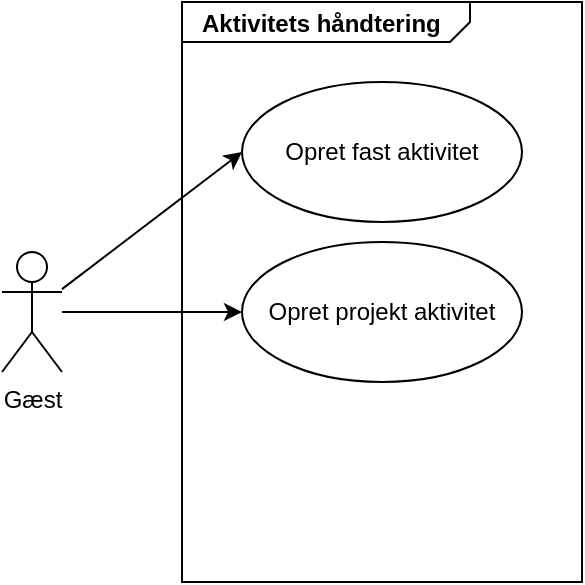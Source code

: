 <mxfile>
    <diagram id="d-PuGPOTIKNSk0kqF5Lq" name="Page-1">
        <mxGraphModel dx="1133" dy="821" grid="1" gridSize="10" guides="1" tooltips="1" connect="1" arrows="1" fold="1" page="1" pageScale="1" pageWidth="827" pageHeight="1169" math="0" shadow="0">
            <root>
                <mxCell id="0"/>
                <mxCell id="1" parent="0"/>
                <mxCell id="2" value="Gæst" style="shape=umlActor;verticalLabelPosition=bottom;verticalAlign=top;html=1;outlineConnect=0;" parent="1" vertex="1">
                    <mxGeometry x="70" y="415" width="30" height="60" as="geometry"/>
                </mxCell>
                <mxCell id="6" value="&lt;p style=&quot;margin:0px;margin-top:4px;margin-left:10px;text-align:left;&quot;&gt;&lt;b&gt;Aktivitets håndtering&lt;/b&gt;&lt;/p&gt;" style="html=1;shape=mxgraph.sysml.package;html=1;overflow=fill;whiteSpace=wrap;labelX=144;" parent="1" vertex="1">
                    <mxGeometry x="160" y="290" width="200" height="290" as="geometry"/>
                </mxCell>
                <mxCell id="3" value="Opret fast aktivitet" style="ellipse;whiteSpace=wrap;html=1;" parent="1" vertex="1">
                    <mxGeometry x="190" y="330" width="140" height="70" as="geometry"/>
                </mxCell>
                <mxCell id="7" value="" style="endArrow=classic;html=1;entryX=0;entryY=0.5;entryDx=0;entryDy=0;" parent="1" source="2" target="3" edge="1">
                    <mxGeometry width="50" height="50" relative="1" as="geometry">
                        <mxPoint x="40" y="280" as="sourcePoint"/>
                        <mxPoint x="90" y="230" as="targetPoint"/>
                    </mxGeometry>
                </mxCell>
                <mxCell id="8" value="Opret projekt aktivitet" style="ellipse;whiteSpace=wrap;html=1;" vertex="1" parent="1">
                    <mxGeometry x="190" y="410" width="140" height="70" as="geometry"/>
                </mxCell>
                <mxCell id="9" value="" style="endArrow=classic;html=1;" edge="1" parent="1" source="2" target="8">
                    <mxGeometry width="50" height="50" relative="1" as="geometry">
                        <mxPoint x="110" y="443.571" as="sourcePoint"/>
                        <mxPoint x="200" y="375" as="targetPoint"/>
                    </mxGeometry>
                </mxCell>
            </root>
        </mxGraphModel>
    </diagram>
</mxfile>